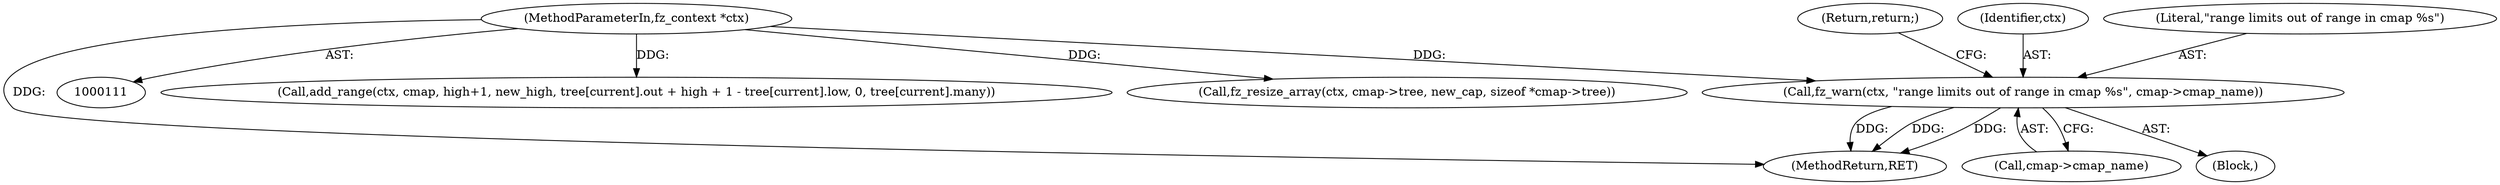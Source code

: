 digraph "0_ghostscript_f597300439e62f5e921f0d7b1e880b5c1a1f1607@pointer" {
"1000127" [label="(Call,fz_warn(ctx, \"range limits out of range in cmap %s\", cmap->cmap_name))"];
"1000112" [label="(MethodParameterIn,fz_context *ctx)"];
"1000130" [label="(Call,cmap->cmap_name)"];
"1000133" [label="(Return,return;)"];
"1000303" [label="(Call,add_range(ctx, cmap, high+1, new_high, tree[current].out + high + 1 - tree[current].low, 0, tree[current].many))"];
"1000128" [label="(Identifier,ctx)"];
"1000112" [label="(MethodParameterIn,fz_context *ctx)"];
"1000591" [label="(Call,fz_resize_array(ctx, cmap->tree, new_cap, sizeof *cmap->tree))"];
"1000129" [label="(Literal,\"range limits out of range in cmap %s\")"];
"1000759" [label="(MethodReturn,RET)"];
"1000127" [label="(Call,fz_warn(ctx, \"range limits out of range in cmap %s\", cmap->cmap_name))"];
"1000126" [label="(Block,)"];
"1000127" -> "1000126"  [label="AST: "];
"1000127" -> "1000130"  [label="CFG: "];
"1000128" -> "1000127"  [label="AST: "];
"1000129" -> "1000127"  [label="AST: "];
"1000130" -> "1000127"  [label="AST: "];
"1000133" -> "1000127"  [label="CFG: "];
"1000127" -> "1000759"  [label="DDG: "];
"1000127" -> "1000759"  [label="DDG: "];
"1000127" -> "1000759"  [label="DDG: "];
"1000112" -> "1000127"  [label="DDG: "];
"1000112" -> "1000111"  [label="AST: "];
"1000112" -> "1000759"  [label="DDG: "];
"1000112" -> "1000303"  [label="DDG: "];
"1000112" -> "1000591"  [label="DDG: "];
}
